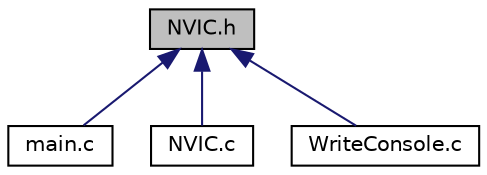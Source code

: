 digraph "NVIC.h"
{
  edge [fontname="Helvetica",fontsize="10",labelfontname="Helvetica",labelfontsize="10"];
  node [fontname="Helvetica",fontsize="10",shape=record];
  Node3 [label="NVIC.h",height=0.2,width=0.4,color="black", fillcolor="grey75", style="filled", fontcolor="black"];
  Node3 -> Node4 [dir="back",color="midnightblue",fontsize="10",style="solid",fontname="Helvetica"];
  Node4 [label="main.c",height=0.2,width=0.4,color="black", fillcolor="white", style="filled",URL="$main_8c.html"];
  Node3 -> Node5 [dir="back",color="midnightblue",fontsize="10",style="solid",fontname="Helvetica"];
  Node5 [label="NVIC.c",height=0.2,width=0.4,color="black", fillcolor="white", style="filled",URL="$_n_v_i_c_8c.html",tooltip="This is the source file for the NVIC device driver for Kinetis K64. It contains some configuration fu..."];
  Node3 -> Node6 [dir="back",color="midnightblue",fontsize="10",style="solid",fontname="Helvetica"];
  Node6 [label="WriteConsole.c",height=0.2,width=0.4,color="black", fillcolor="white", style="filled",URL="$_write_console_8c.html"];
}
